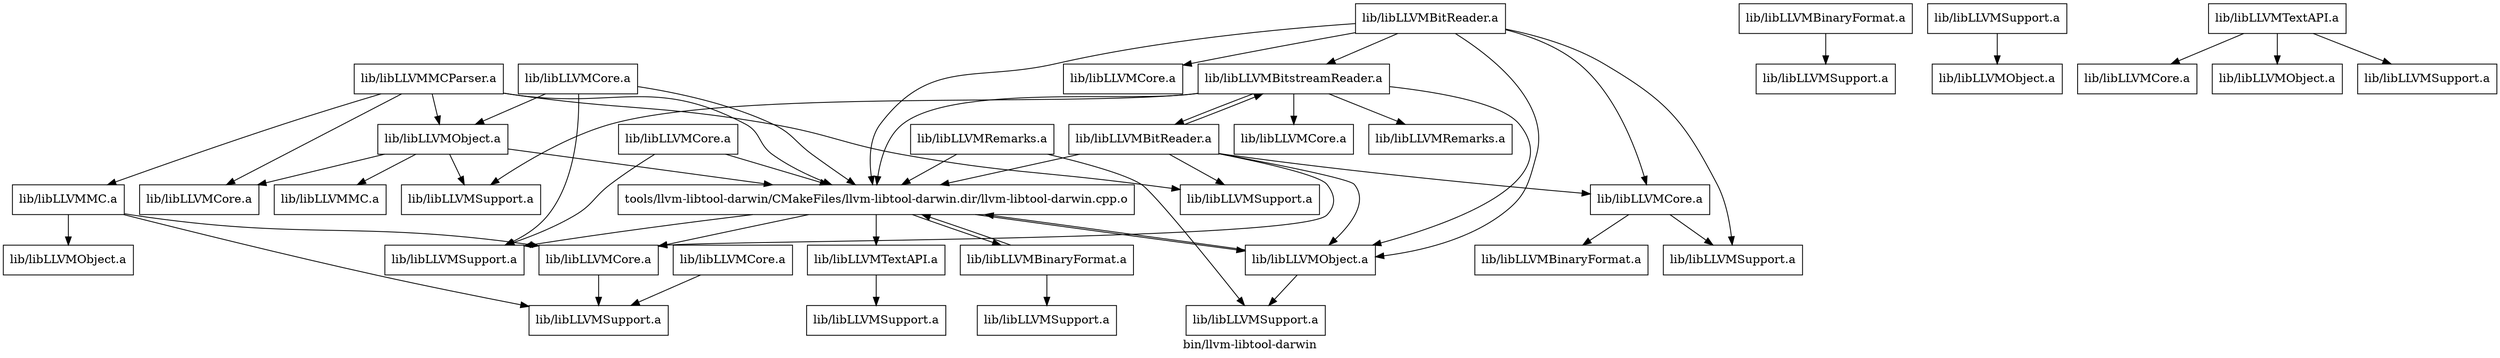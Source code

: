 digraph "bin/llvm-libtool-darwin" {
	label="bin/llvm-libtool-darwin";

	Node0x55e564d0e698 [shape=record,shape=record,label="{tools/llvm-libtool-darwin/CMakeFiles/llvm-libtool-darwin.dir/llvm-libtool-darwin.cpp.o}"];
	Node0x55e564d0e698 -> Node0x55e564d0d6c0;
	Node0x55e564d0e698 -> Node0x55e564d12180;
	Node0x55e564d0e698 -> Node0x55e564d0b368;
	Node0x55e564d0e698 -> Node0x55e564d09420;
	Node0x55e564d0e698 -> Node0x55e564d0e2f0;
	Node0x55e564d0d6c0 [shape=record,shape=record,label="{lib/libLLVMBinaryFormat.a}"];
	Node0x55e564d0d6c0 -> Node0x55e564d0e698;
	Node0x55e564d0d6c0 -> Node0x55e564d12f50;
	Node0x55e564d12180 [shape=record,shape=record,label="{lib/libLLVMCore.a}"];
	Node0x55e564d12180 -> Node0x55e564d0a188;
	Node0x55e564d0b368 [shape=record,shape=record,label="{lib/libLLVMObject.a}"];
	Node0x55e564d0b368 -> Node0x55e564d0e698;
	Node0x55e564d0b368 -> Node0x55e564d12660;
	Node0x55e564d09420 [shape=record,shape=record,label="{lib/libLLVMSupport.a}"];
	Node0x55e564d0e2f0 [shape=record,shape=record,label="{lib/libLLVMTextAPI.a}"];
	Node0x55e564d0e2f0 -> Node0x55e564d10ed0;
	Node0x55e564d12f50 [shape=record,shape=record,label="{lib/libLLVMSupport.a}"];
	Node0x55e564d0a188 [shape=record,shape=record,label="{lib/libLLVMSupport.a}"];
	Node0x55e564d12660 [shape=record,shape=record,label="{lib/libLLVMSupport.a}"];
	Node0x55e564d0eeb8 [shape=record,shape=record,label="{lib/libLLVMCore.a}"];
	Node0x55e564d0eeb8 -> Node0x55e564d0a188;
	Node0x55e564d0f128 [shape=record,shape=record,label="{lib/libLLVMObject.a}"];
	Node0x55e564d0f128 -> Node0x55e564d0e698;
	Node0x55e564d0f128 -> Node0x55e564d10988;
	Node0x55e564d0f128 -> Node0x55e564d0ae88;
	Node0x55e564d0f128 -> Node0x55e564d091b0;
	Node0x55e564d10988 [shape=record,shape=record,label="{lib/libLLVMCore.a}"];
	Node0x55e564d0ae88 [shape=record,shape=record,label="{lib/libLLVMSupport.a}"];
	Node0x55e564d091b0 [shape=record,shape=record,label="{lib/libLLVMMC.a}"];
	Node0x55e564d13e58 [shape=record,shape=record,label="{lib/libLLVMBinaryFormat.a}"];
	Node0x55e564d13e58 -> Node0x55e564d0b298;
	Node0x55e564d0b298 [shape=record,shape=record,label="{lib/libLLVMSupport.a}"];
	Node0x55e564d10ed0 [shape=record,shape=record,label="{lib/libLLVMSupport.a}"];
	Node0x55e564d0d7f8 [shape=record,shape=record,label="{lib/libLLVMSupport.a}"];
	Node0x55e564d0d7f8 -> Node0x55e564d0be60;
	Node0x55e564d0be60 [shape=record,shape=record,label="{lib/libLLVMObject.a}"];
	Node0x55e564d11fe0 [shape=record,shape=record,label="{lib/libLLVMTextAPI.a}"];
	Node0x55e564d11fe0 -> Node0x55e564d0dad0;
	Node0x55e564d11fe0 -> Node0x55e564d11348;
	Node0x55e564d11fe0 -> Node0x55e564d145a8;
	Node0x55e564d0dad0 [shape=record,shape=record,label="{lib/libLLVMCore.a}"];
	Node0x55e564d11348 [shape=record,shape=record,label="{lib/libLLVMObject.a}"];
	Node0x55e564d145a8 [shape=record,shape=record,label="{lib/libLLVMSupport.a}"];
	Node0x55e564d15650 [shape=record,shape=record,label="{lib/libLLVMBitReader.a}"];
	Node0x55e564d15650 -> Node0x55e564d0e698;
	Node0x55e564d15650 -> Node0x55e564d12180;
	Node0x55e564d15650 -> Node0x55e564d0b368;
	Node0x55e564d15650 -> Node0x55e564d123f0;
	Node0x55e564d15650 -> Node0x55e564d152a8;
	Node0x55e564d15650 -> Node0x55e564d14b58;
	Node0x55e564d123f0 [shape=record,shape=record,label="{lib/libLLVMSupport.a}"];
	Node0x55e564d152a8 [shape=record,shape=record,label="{lib/libLLVMCore.a}"];
	Node0x55e564d152a8 -> Node0x55e564d0b160;
	Node0x55e564d152a8 -> Node0x55e564d10d30;
	Node0x55e564d14b58 [shape=record,shape=record,label="{lib/libLLVMBitstreamReader.a}"];
	Node0x55e564d14b58 -> Node0x55e564d0e698;
	Node0x55e564d14b58 -> Node0x55e564d0a940;
	Node0x55e564d14b58 -> Node0x55e564d0b368;
	Node0x55e564d14b58 -> Node0x55e564d0ae88;
	Node0x55e564d14b58 -> Node0x55e564d15650;
	Node0x55e564d14b58 -> Node0x55e564d0dcd8;
	Node0x55e564d0b160 [shape=record,shape=record,label="{lib/libLLVMBinaryFormat.a}"];
	Node0x55e564d10d30 [shape=record,shape=record,label="{lib/libLLVMSupport.a}"];
	Node0x55e564d10f38 [shape=record,shape=record,label="{lib/libLLVMCore.a}"];
	Node0x55e564d10f38 -> Node0x55e564d0e698;
	Node0x55e564d10f38 -> Node0x55e564d0f128;
	Node0x55e564d10f38 -> Node0x55e564d09420;
	Node0x55e564d10308 [shape=record,shape=record,label="{lib/libLLVMCore.a}"];
	Node0x55e564d10308 -> Node0x55e564d0e698;
	Node0x55e564d10308 -> Node0x55e564d09420;
	Node0x55e564d0d040 [shape=record,shape=record,label="{lib/libLLVMBitReader.a}"];
	Node0x55e564d0d040 -> Node0x55e564d0e698;
	Node0x55e564d0d040 -> Node0x55e564d0c5b0;
	Node0x55e564d0d040 -> Node0x55e564d0b368;
	Node0x55e564d0d040 -> Node0x55e564d10d30;
	Node0x55e564d0d040 -> Node0x55e564d152a8;
	Node0x55e564d0d040 -> Node0x55e564d14b58;
	Node0x55e564d0c5b0 [shape=record,shape=record,label="{lib/libLLVMCore.a}"];
	Node0x55e564d0c068 [shape=record,shape=record,label="{lib/libLLVMRemarks.a}"];
	Node0x55e564d0c068 -> Node0x55e564d0e698;
	Node0x55e564d0c068 -> Node0x55e564d12660;
	Node0x55e564d0a940 [shape=record,shape=record,label="{lib/libLLVMCore.a}"];
	Node0x55e564d0dcd8 [shape=record,shape=record,label="{lib/libLLVMRemarks.a}"];
	Node0x55e564d15310 [shape=record,shape=record,label="{lib/libLLVMMCParser.a}"];
	Node0x55e564d15310 -> Node0x55e564d0e698;
	Node0x55e564d15310 -> Node0x55e564d10988;
	Node0x55e564d15310 -> Node0x55e564d0f128;
	Node0x55e564d15310 -> Node0x55e564d123f0;
	Node0x55e564d15310 -> Node0x55e564d0cfd8;
	Node0x55e564d0cfd8 [shape=record,shape=record,label="{lib/libLLVMMC.a}"];
	Node0x55e564d0cfd8 -> Node0x55e564d12180;
	Node0x55e564d0cfd8 -> Node0x55e564d13ff8;
	Node0x55e564d0cfd8 -> Node0x55e564d0a188;
	Node0x55e564d13ff8 [shape=record,shape=record,label="{lib/libLLVMObject.a}"];
}

